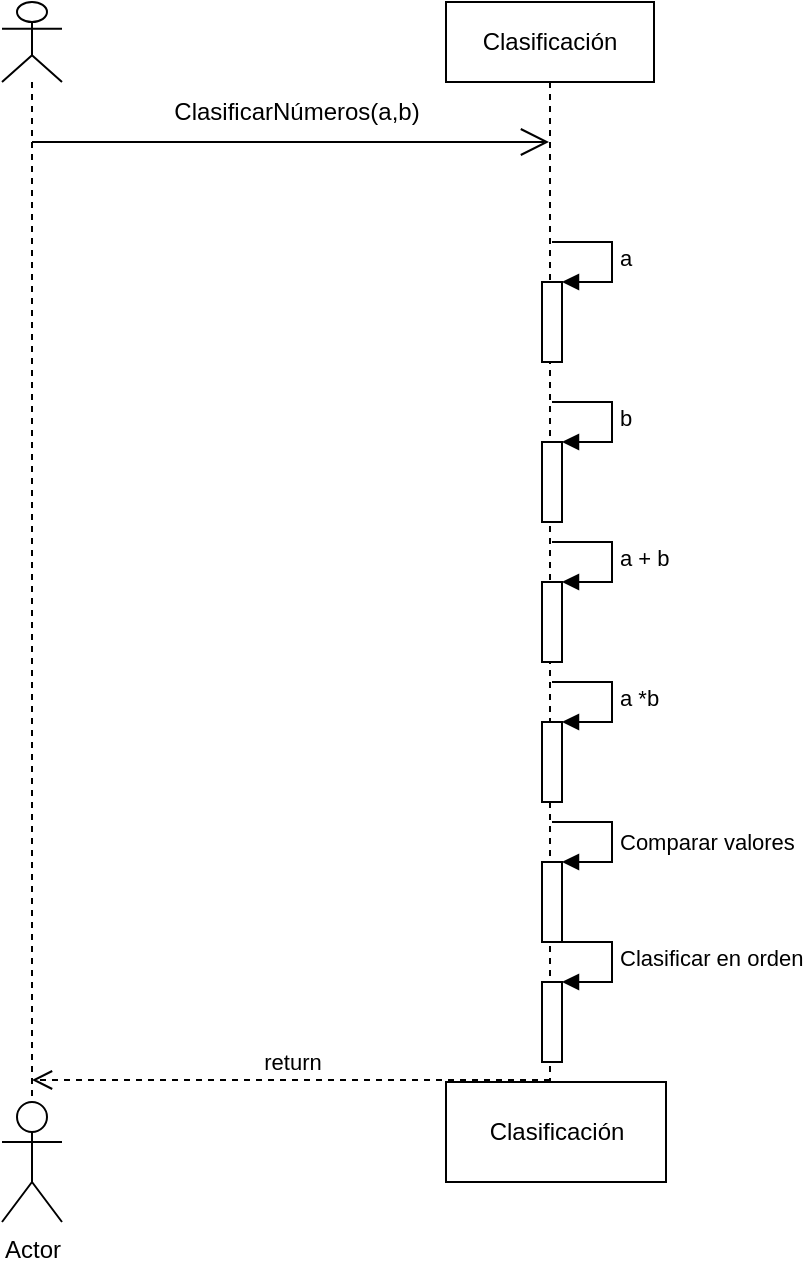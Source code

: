 <mxfile>
    <diagram id="L4HUXT6Nr1b31Lb0ufYL" name="Page-1">
        <mxGraphModel dx="746" dy="568" grid="1" gridSize="10" guides="1" tooltips="1" connect="1" arrows="1" fold="1" page="1" pageScale="1" pageWidth="827" pageHeight="1169" math="0" shadow="0">
            <root>
                <mxCell id="0"/>
                <mxCell id="1" parent="0"/>
                <mxCell id="4" value="Actor" style="shape=umlActor;verticalLabelPosition=bottom;verticalAlign=top;html=1;" vertex="1" parent="1">
                    <mxGeometry x="140" y="820" width="30" height="60" as="geometry"/>
                </mxCell>
                <mxCell id="7" value="" style="shape=umlLifeline;participant=umlActor;perimeter=lifelinePerimeter;whiteSpace=wrap;html=1;container=1;collapsible=0;recursiveResize=0;verticalAlign=top;spacingTop=36;outlineConnect=0;" vertex="1" parent="1">
                    <mxGeometry x="140" y="270" width="30" height="550" as="geometry"/>
                </mxCell>
                <mxCell id="8" value="Clasificación" style="html=1;" vertex="1" parent="1">
                    <mxGeometry x="362" y="810" width="110" height="50" as="geometry"/>
                </mxCell>
                <mxCell id="9" value="Clasificación" style="shape=umlLifeline;perimeter=lifelinePerimeter;whiteSpace=wrap;html=1;container=1;collapsible=0;recursiveResize=0;outlineConnect=0;" vertex="1" parent="1">
                    <mxGeometry x="362" y="270" width="104" height="540" as="geometry"/>
                </mxCell>
                <mxCell id="12" value="" style="html=1;points=[];perimeter=orthogonalPerimeter;" vertex="1" parent="9">
                    <mxGeometry x="48" y="140" width="10" height="40" as="geometry"/>
                </mxCell>
                <mxCell id="13" value="a" style="edgeStyle=orthogonalEdgeStyle;html=1;align=left;spacingLeft=2;endArrow=block;rounded=0;entryX=1;entryY=0;" edge="1" target="12" parent="9">
                    <mxGeometry relative="1" as="geometry">
                        <mxPoint x="53" y="120" as="sourcePoint"/>
                        <Array as="points">
                            <mxPoint x="83" y="120"/>
                        </Array>
                    </mxGeometry>
                </mxCell>
                <mxCell id="14" value="" style="html=1;points=[];perimeter=orthogonalPerimeter;" vertex="1" parent="9">
                    <mxGeometry x="48" y="220" width="10" height="40" as="geometry"/>
                </mxCell>
                <mxCell id="15" value="b" style="edgeStyle=orthogonalEdgeStyle;html=1;align=left;spacingLeft=2;endArrow=block;rounded=0;entryX=1;entryY=0;" edge="1" target="14" parent="9">
                    <mxGeometry relative="1" as="geometry">
                        <mxPoint x="53" y="200" as="sourcePoint"/>
                        <Array as="points">
                            <mxPoint x="83" y="200"/>
                        </Array>
                    </mxGeometry>
                </mxCell>
                <mxCell id="16" value="" style="html=1;points=[];perimeter=orthogonalPerimeter;" vertex="1" parent="9">
                    <mxGeometry x="48" y="290" width="10" height="40" as="geometry"/>
                </mxCell>
                <mxCell id="17" value="a + b" style="edgeStyle=orthogonalEdgeStyle;html=1;align=left;spacingLeft=2;endArrow=block;rounded=0;entryX=1;entryY=0;" edge="1" target="16" parent="9">
                    <mxGeometry relative="1" as="geometry">
                        <mxPoint x="53" y="270" as="sourcePoint"/>
                        <Array as="points">
                            <mxPoint x="83" y="270"/>
                        </Array>
                    </mxGeometry>
                </mxCell>
                <mxCell id="18" value="" style="html=1;points=[];perimeter=orthogonalPerimeter;" vertex="1" parent="9">
                    <mxGeometry x="48" y="360" width="10" height="40" as="geometry"/>
                </mxCell>
                <mxCell id="19" value="a *b" style="edgeStyle=orthogonalEdgeStyle;html=1;align=left;spacingLeft=2;endArrow=block;rounded=0;entryX=1;entryY=0;" edge="1" target="18" parent="9">
                    <mxGeometry relative="1" as="geometry">
                        <mxPoint x="53" y="340" as="sourcePoint"/>
                        <Array as="points">
                            <mxPoint x="83" y="340"/>
                        </Array>
                    </mxGeometry>
                </mxCell>
                <mxCell id="24" value="" style="html=1;points=[];perimeter=orthogonalPerimeter;" vertex="1" parent="9">
                    <mxGeometry x="48" y="430" width="10" height="40" as="geometry"/>
                </mxCell>
                <mxCell id="25" value="Comparar valores" style="edgeStyle=orthogonalEdgeStyle;html=1;align=left;spacingLeft=2;endArrow=block;rounded=0;entryX=1;entryY=0;" edge="1" target="24" parent="9">
                    <mxGeometry x="0.067" relative="1" as="geometry">
                        <mxPoint x="53" y="410" as="sourcePoint"/>
                        <Array as="points">
                            <mxPoint x="83" y="410"/>
                        </Array>
                        <mxPoint as="offset"/>
                    </mxGeometry>
                </mxCell>
                <mxCell id="28" value="" style="html=1;points=[];perimeter=orthogonalPerimeter;" vertex="1" parent="9">
                    <mxGeometry x="48" y="490" width="10" height="40" as="geometry"/>
                </mxCell>
                <mxCell id="29" value="Clasificar en orden" style="edgeStyle=orthogonalEdgeStyle;html=1;align=left;spacingLeft=2;endArrow=block;rounded=0;entryX=1;entryY=0;" edge="1" target="28" parent="9">
                    <mxGeometry relative="1" as="geometry">
                        <mxPoint x="53" y="470" as="sourcePoint"/>
                        <Array as="points">
                            <mxPoint x="83" y="470"/>
                        </Array>
                    </mxGeometry>
                </mxCell>
                <mxCell id="10" value="" style="endArrow=open;endFill=1;endSize=12;html=1;" edge="1" parent="1" source="7" target="9">
                    <mxGeometry width="160" relative="1" as="geometry">
                        <mxPoint x="160" y="380" as="sourcePoint"/>
                        <mxPoint x="320" y="380" as="targetPoint"/>
                        <Array as="points">
                            <mxPoint x="320" y="340"/>
                        </Array>
                    </mxGeometry>
                </mxCell>
                <mxCell id="11" value="ClasificarNúmeros(a,b)" style="text;html=1;align=center;verticalAlign=middle;resizable=0;points=[];autosize=1;strokeColor=none;fillColor=none;" vertex="1" parent="1">
                    <mxGeometry x="212" y="310" width="150" height="30" as="geometry"/>
                </mxCell>
                <mxCell id="31" value="return" style="html=1;verticalAlign=bottom;endArrow=open;dashed=1;endSize=8;" edge="1" parent="1" target="7">
                    <mxGeometry relative="1" as="geometry">
                        <mxPoint x="414" y="809" as="sourcePoint"/>
                        <mxPoint x="334" y="809" as="targetPoint"/>
                    </mxGeometry>
                </mxCell>
            </root>
        </mxGraphModel>
    </diagram>
</mxfile>